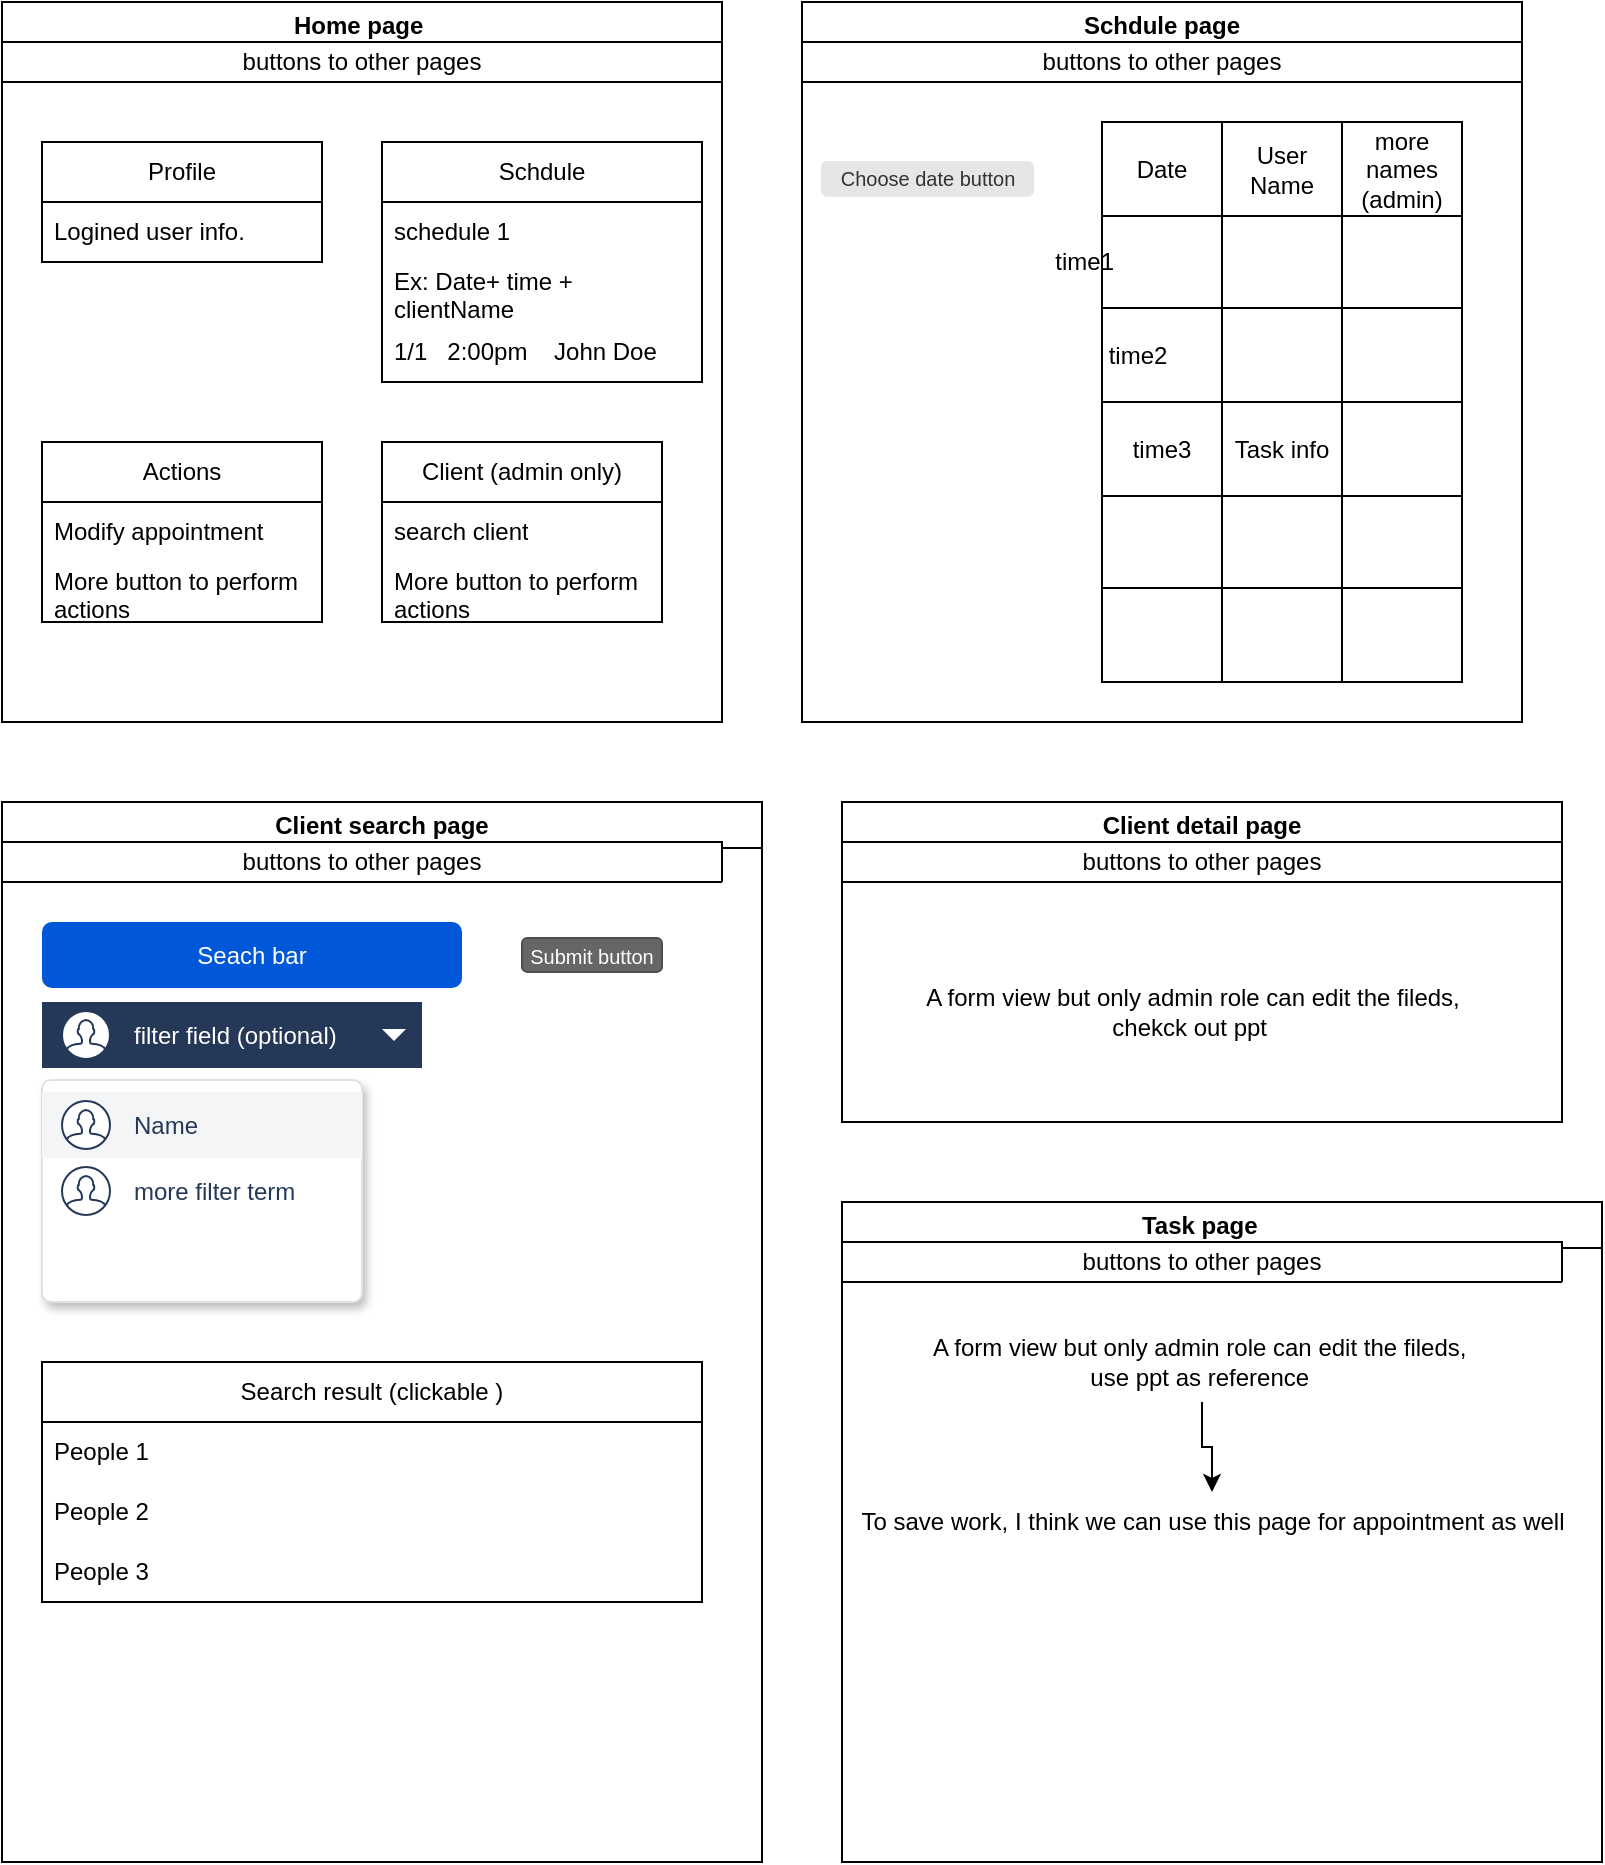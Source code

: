 <mxfile version="22.1.16" type="device">
  <diagram name="Page-1" id="pnvvygcKVCibCrzhDzbN">
    <mxGraphModel dx="794" dy="519" grid="1" gridSize="10" guides="1" tooltips="1" connect="1" arrows="1" fold="1" page="1" pageScale="1" pageWidth="850" pageHeight="1100" math="0" shadow="0">
      <root>
        <mxCell id="0" />
        <mxCell id="1" parent="0" />
        <mxCell id="whdy-unHdP2kEKWUCNcB-2" value="Home page&amp;nbsp;" style="swimlane;whiteSpace=wrap;html=1;" vertex="1" parent="1">
          <mxGeometry x="40" y="40" width="360" height="360" as="geometry" />
        </mxCell>
        <mxCell id="whdy-unHdP2kEKWUCNcB-12" value="Schdule" style="swimlane;fontStyle=0;childLayout=stackLayout;horizontal=1;startSize=30;horizontalStack=0;resizeParent=1;resizeParentMax=0;resizeLast=0;collapsible=1;marginBottom=0;whiteSpace=wrap;html=1;" vertex="1" parent="whdy-unHdP2kEKWUCNcB-2">
          <mxGeometry x="190" y="70" width="160" height="120" as="geometry" />
        </mxCell>
        <mxCell id="whdy-unHdP2kEKWUCNcB-13" value="schedule 1&amp;nbsp;&lt;span style=&quot;white-space: pre;&quot;&gt;&#x9;&lt;/span&gt;&lt;span style=&quot;white-space: pre;&quot;&gt;&#x9;&lt;/span&gt;" style="text;strokeColor=none;fillColor=none;align=left;verticalAlign=middle;spacingLeft=4;spacingRight=4;overflow=hidden;points=[[0,0.5],[1,0.5]];portConstraint=eastwest;rotatable=0;whiteSpace=wrap;html=1;" vertex="1" parent="whdy-unHdP2kEKWUCNcB-12">
          <mxGeometry y="30" width="160" height="30" as="geometry" />
        </mxCell>
        <mxCell id="whdy-unHdP2kEKWUCNcB-14" value="Ex: Date+ time + clientName&lt;span style=&quot;white-space: pre;&quot;&gt;&#x9;&lt;/span&gt;" style="text;strokeColor=none;fillColor=none;align=left;verticalAlign=middle;spacingLeft=4;spacingRight=4;overflow=hidden;points=[[0,0.5],[1,0.5]];portConstraint=eastwest;rotatable=0;whiteSpace=wrap;html=1;" vertex="1" parent="whdy-unHdP2kEKWUCNcB-12">
          <mxGeometry y="60" width="160" height="30" as="geometry" />
        </mxCell>
        <mxCell id="whdy-unHdP2kEKWUCNcB-15" value="1/1 &lt;span style=&quot;white-space: pre;&quot;&gt;&#x9;&lt;/span&gt;2:00pm&lt;span style=&quot;white-space: pre;&quot;&gt;&#x9;&lt;/span&gt;John Doe" style="text;strokeColor=none;fillColor=none;align=left;verticalAlign=middle;spacingLeft=4;spacingRight=4;overflow=hidden;points=[[0,0.5],[1,0.5]];portConstraint=eastwest;rotatable=0;whiteSpace=wrap;html=1;" vertex="1" parent="whdy-unHdP2kEKWUCNcB-12">
          <mxGeometry y="90" width="160" height="30" as="geometry" />
        </mxCell>
        <mxCell id="whdy-unHdP2kEKWUCNcB-8" value="Actions" style="swimlane;fontStyle=0;childLayout=stackLayout;horizontal=1;startSize=30;horizontalStack=0;resizeParent=1;resizeParentMax=0;resizeLast=0;collapsible=1;marginBottom=0;whiteSpace=wrap;html=1;" vertex="1" parent="whdy-unHdP2kEKWUCNcB-2">
          <mxGeometry x="20" y="220" width="140" height="90" as="geometry" />
        </mxCell>
        <mxCell id="whdy-unHdP2kEKWUCNcB-9" value="Modify appointment&amp;nbsp;" style="text;strokeColor=none;fillColor=none;align=left;verticalAlign=middle;spacingLeft=4;spacingRight=4;overflow=hidden;points=[[0,0.5],[1,0.5]];portConstraint=eastwest;rotatable=0;whiteSpace=wrap;html=1;" vertex="1" parent="whdy-unHdP2kEKWUCNcB-8">
          <mxGeometry y="30" width="140" height="30" as="geometry" />
        </mxCell>
        <mxCell id="whdy-unHdP2kEKWUCNcB-10" value="More button to perform actions" style="text;strokeColor=none;fillColor=none;align=left;verticalAlign=middle;spacingLeft=4;spacingRight=4;overflow=hidden;points=[[0,0.5],[1,0.5]];portConstraint=eastwest;rotatable=0;whiteSpace=wrap;html=1;" vertex="1" parent="whdy-unHdP2kEKWUCNcB-8">
          <mxGeometry y="60" width="140" height="30" as="geometry" />
        </mxCell>
        <mxCell id="whdy-unHdP2kEKWUCNcB-16" value="Client (admin only)" style="swimlane;fontStyle=0;childLayout=stackLayout;horizontal=1;startSize=30;horizontalStack=0;resizeParent=1;resizeParentMax=0;resizeLast=0;collapsible=1;marginBottom=0;whiteSpace=wrap;html=1;" vertex="1" parent="whdy-unHdP2kEKWUCNcB-2">
          <mxGeometry x="190" y="220" width="140" height="90" as="geometry" />
        </mxCell>
        <mxCell id="whdy-unHdP2kEKWUCNcB-17" value="search client" style="text;strokeColor=none;fillColor=none;align=left;verticalAlign=middle;spacingLeft=4;spacingRight=4;overflow=hidden;points=[[0,0.5],[1,0.5]];portConstraint=eastwest;rotatable=0;whiteSpace=wrap;html=1;" vertex="1" parent="whdy-unHdP2kEKWUCNcB-16">
          <mxGeometry y="30" width="140" height="30" as="geometry" />
        </mxCell>
        <mxCell id="whdy-unHdP2kEKWUCNcB-18" value="More button to perform actions" style="text;strokeColor=none;fillColor=none;align=left;verticalAlign=middle;spacingLeft=4;spacingRight=4;overflow=hidden;points=[[0,0.5],[1,0.5]];portConstraint=eastwest;rotatable=0;whiteSpace=wrap;html=1;" vertex="1" parent="whdy-unHdP2kEKWUCNcB-16">
          <mxGeometry y="60" width="140" height="30" as="geometry" />
        </mxCell>
        <mxCell id="whdy-unHdP2kEKWUCNcB-20" value="&lt;span style=&quot;font-weight: normal;&quot;&gt;buttons to other pages&lt;/span&gt;" style="swimlane;whiteSpace=wrap;html=1;" vertex="1" parent="whdy-unHdP2kEKWUCNcB-2">
          <mxGeometry y="20" width="360" height="20" as="geometry" />
        </mxCell>
        <mxCell id="whdy-unHdP2kEKWUCNcB-4" value="Profile" style="swimlane;fontStyle=0;childLayout=stackLayout;horizontal=1;startSize=30;horizontalStack=0;resizeParent=1;resizeParentMax=0;resizeLast=0;collapsible=1;marginBottom=0;whiteSpace=wrap;html=1;" vertex="1" parent="1">
          <mxGeometry x="60" y="110" width="140" height="60" as="geometry" />
        </mxCell>
        <mxCell id="whdy-unHdP2kEKWUCNcB-5" value="Logined user info." style="text;strokeColor=none;fillColor=none;align=left;verticalAlign=middle;spacingLeft=4;spacingRight=4;overflow=hidden;points=[[0,0.5],[1,0.5]];portConstraint=eastwest;rotatable=0;whiteSpace=wrap;html=1;" vertex="1" parent="whdy-unHdP2kEKWUCNcB-4">
          <mxGeometry y="30" width="140" height="30" as="geometry" />
        </mxCell>
        <mxCell id="whdy-unHdP2kEKWUCNcB-21" value="Schdule page" style="swimlane;whiteSpace=wrap;html=1;" vertex="1" parent="1">
          <mxGeometry x="440" y="40" width="360" height="360" as="geometry" />
        </mxCell>
        <mxCell id="whdy-unHdP2kEKWUCNcB-32" value="&lt;span style=&quot;font-weight: normal;&quot;&gt;buttons to other pages&lt;/span&gt;" style="swimlane;whiteSpace=wrap;html=1;" vertex="1" parent="whdy-unHdP2kEKWUCNcB-21">
          <mxGeometry y="20" width="360" height="20" as="geometry" />
        </mxCell>
        <mxCell id="whdy-unHdP2kEKWUCNcB-59" value="" style="childLayout=tableLayout;recursiveResize=0;shadow=0;fillColor=none;" vertex="1" parent="whdy-unHdP2kEKWUCNcB-21">
          <mxGeometry x="150" y="60" width="180" height="140" as="geometry" />
        </mxCell>
        <mxCell id="whdy-unHdP2kEKWUCNcB-60" value="" style="shape=tableRow;horizontal=0;startSize=0;swimlaneHead=0;swimlaneBody=0;top=0;left=0;bottom=0;right=0;dropTarget=0;collapsible=0;recursiveResize=0;expand=0;fontStyle=0;fillColor=none;strokeColor=inherit;" vertex="1" parent="whdy-unHdP2kEKWUCNcB-59">
          <mxGeometry width="180" height="47" as="geometry" />
        </mxCell>
        <mxCell id="whdy-unHdP2kEKWUCNcB-61" value="Date" style="connectable=0;recursiveResize=0;strokeColor=inherit;fillColor=none;align=center;whiteSpace=wrap;html=1;" vertex="1" parent="whdy-unHdP2kEKWUCNcB-60">
          <mxGeometry width="60" height="47" as="geometry">
            <mxRectangle width="60" height="47" as="alternateBounds" />
          </mxGeometry>
        </mxCell>
        <mxCell id="whdy-unHdP2kEKWUCNcB-62" value="User Name" style="connectable=0;recursiveResize=0;strokeColor=inherit;fillColor=none;align=center;whiteSpace=wrap;html=1;" vertex="1" parent="whdy-unHdP2kEKWUCNcB-60">
          <mxGeometry x="60" width="60" height="47" as="geometry">
            <mxRectangle width="60" height="47" as="alternateBounds" />
          </mxGeometry>
        </mxCell>
        <mxCell id="whdy-unHdP2kEKWUCNcB-63" value="more names (admin)" style="connectable=0;recursiveResize=0;strokeColor=inherit;fillColor=none;align=center;whiteSpace=wrap;html=1;" vertex="1" parent="whdy-unHdP2kEKWUCNcB-60">
          <mxGeometry x="120" width="60" height="47" as="geometry">
            <mxRectangle width="60" height="47" as="alternateBounds" />
          </mxGeometry>
        </mxCell>
        <mxCell id="whdy-unHdP2kEKWUCNcB-64" style="shape=tableRow;horizontal=0;startSize=0;swimlaneHead=0;swimlaneBody=0;top=0;left=0;bottom=0;right=0;dropTarget=0;collapsible=0;recursiveResize=0;expand=0;fontStyle=0;fillColor=none;strokeColor=inherit;" vertex="1" parent="whdy-unHdP2kEKWUCNcB-59">
          <mxGeometry y="47" width="180" height="46" as="geometry" />
        </mxCell>
        <mxCell id="whdy-unHdP2kEKWUCNcB-65" value="time1&lt;span style=&quot;white-space: pre;&quot;&gt;&#x9;&lt;/span&gt;&lt;span style=&quot;white-space: pre;&quot;&gt;&#x9;&lt;/span&gt;&lt;span style=&quot;white-space: pre;&quot;&gt;&#x9;&lt;/span&gt;" style="connectable=0;recursiveResize=0;strokeColor=inherit;fillColor=none;align=center;whiteSpace=wrap;html=1;" vertex="1" parent="whdy-unHdP2kEKWUCNcB-64">
          <mxGeometry width="60" height="46" as="geometry">
            <mxRectangle width="60" height="46" as="alternateBounds" />
          </mxGeometry>
        </mxCell>
        <mxCell id="whdy-unHdP2kEKWUCNcB-66" value="" style="connectable=0;recursiveResize=0;strokeColor=inherit;fillColor=none;align=center;whiteSpace=wrap;html=1;" vertex="1" parent="whdy-unHdP2kEKWUCNcB-64">
          <mxGeometry x="60" width="60" height="46" as="geometry">
            <mxRectangle width="60" height="46" as="alternateBounds" />
          </mxGeometry>
        </mxCell>
        <mxCell id="whdy-unHdP2kEKWUCNcB-67" value="" style="connectable=0;recursiveResize=0;strokeColor=inherit;fillColor=none;align=center;whiteSpace=wrap;html=1;" vertex="1" parent="whdy-unHdP2kEKWUCNcB-64">
          <mxGeometry x="120" width="60" height="46" as="geometry">
            <mxRectangle width="60" height="46" as="alternateBounds" />
          </mxGeometry>
        </mxCell>
        <mxCell id="whdy-unHdP2kEKWUCNcB-68" style="shape=tableRow;horizontal=0;startSize=0;swimlaneHead=0;swimlaneBody=0;top=0;left=0;bottom=0;right=0;dropTarget=0;collapsible=0;recursiveResize=0;expand=0;fontStyle=0;fillColor=none;strokeColor=inherit;" vertex="1" parent="whdy-unHdP2kEKWUCNcB-59">
          <mxGeometry y="93" width="180" height="47" as="geometry" />
        </mxCell>
        <mxCell id="whdy-unHdP2kEKWUCNcB-69" value="time2&lt;span style=&quot;white-space: pre;&quot;&gt;&#x9;&lt;/span&gt;" style="connectable=0;recursiveResize=0;strokeColor=inherit;fillColor=none;align=center;whiteSpace=wrap;html=1;" vertex="1" parent="whdy-unHdP2kEKWUCNcB-68">
          <mxGeometry width="60" height="47" as="geometry">
            <mxRectangle width="60" height="47" as="alternateBounds" />
          </mxGeometry>
        </mxCell>
        <mxCell id="whdy-unHdP2kEKWUCNcB-70" value="" style="connectable=0;recursiveResize=0;strokeColor=inherit;fillColor=none;align=center;whiteSpace=wrap;html=1;" vertex="1" parent="whdy-unHdP2kEKWUCNcB-68">
          <mxGeometry x="60" width="60" height="47" as="geometry">
            <mxRectangle width="60" height="47" as="alternateBounds" />
          </mxGeometry>
        </mxCell>
        <mxCell id="whdy-unHdP2kEKWUCNcB-71" value="" style="connectable=0;recursiveResize=0;strokeColor=inherit;fillColor=none;align=center;whiteSpace=wrap;html=1;" vertex="1" parent="whdy-unHdP2kEKWUCNcB-68">
          <mxGeometry x="120" width="60" height="47" as="geometry">
            <mxRectangle width="60" height="47" as="alternateBounds" />
          </mxGeometry>
        </mxCell>
        <mxCell id="whdy-unHdP2kEKWUCNcB-72" value="" style="childLayout=tableLayout;recursiveResize=0;shadow=0;fillColor=none;" vertex="1" parent="whdy-unHdP2kEKWUCNcB-21">
          <mxGeometry x="150" y="200" width="180" height="140" as="geometry" />
        </mxCell>
        <mxCell id="whdy-unHdP2kEKWUCNcB-73" value="" style="shape=tableRow;horizontal=0;startSize=0;swimlaneHead=0;swimlaneBody=0;top=0;left=0;bottom=0;right=0;dropTarget=0;collapsible=0;recursiveResize=0;expand=0;fontStyle=0;fillColor=none;strokeColor=inherit;" vertex="1" parent="whdy-unHdP2kEKWUCNcB-72">
          <mxGeometry width="180" height="47" as="geometry" />
        </mxCell>
        <mxCell id="whdy-unHdP2kEKWUCNcB-74" value="time3" style="connectable=0;recursiveResize=0;strokeColor=inherit;fillColor=none;align=center;whiteSpace=wrap;html=1;" vertex="1" parent="whdy-unHdP2kEKWUCNcB-73">
          <mxGeometry width="60" height="47" as="geometry">
            <mxRectangle width="60" height="47" as="alternateBounds" />
          </mxGeometry>
        </mxCell>
        <mxCell id="whdy-unHdP2kEKWUCNcB-75" value="Task info" style="connectable=0;recursiveResize=0;strokeColor=inherit;fillColor=none;align=center;whiteSpace=wrap;html=1;" vertex="1" parent="whdy-unHdP2kEKWUCNcB-73">
          <mxGeometry x="60" width="60" height="47" as="geometry">
            <mxRectangle width="60" height="47" as="alternateBounds" />
          </mxGeometry>
        </mxCell>
        <mxCell id="whdy-unHdP2kEKWUCNcB-76" value="" style="connectable=0;recursiveResize=0;strokeColor=inherit;fillColor=none;align=center;whiteSpace=wrap;html=1;" vertex="1" parent="whdy-unHdP2kEKWUCNcB-73">
          <mxGeometry x="120" width="60" height="47" as="geometry">
            <mxRectangle width="60" height="47" as="alternateBounds" />
          </mxGeometry>
        </mxCell>
        <mxCell id="whdy-unHdP2kEKWUCNcB-77" style="shape=tableRow;horizontal=0;startSize=0;swimlaneHead=0;swimlaneBody=0;top=0;left=0;bottom=0;right=0;dropTarget=0;collapsible=0;recursiveResize=0;expand=0;fontStyle=0;fillColor=none;strokeColor=inherit;" vertex="1" parent="whdy-unHdP2kEKWUCNcB-72">
          <mxGeometry y="47" width="180" height="46" as="geometry" />
        </mxCell>
        <mxCell id="whdy-unHdP2kEKWUCNcB-78" value="" style="connectable=0;recursiveResize=0;strokeColor=inherit;fillColor=none;align=center;whiteSpace=wrap;html=1;" vertex="1" parent="whdy-unHdP2kEKWUCNcB-77">
          <mxGeometry width="60" height="46" as="geometry">
            <mxRectangle width="60" height="46" as="alternateBounds" />
          </mxGeometry>
        </mxCell>
        <mxCell id="whdy-unHdP2kEKWUCNcB-79" value="" style="connectable=0;recursiveResize=0;strokeColor=inherit;fillColor=none;align=center;whiteSpace=wrap;html=1;" vertex="1" parent="whdy-unHdP2kEKWUCNcB-77">
          <mxGeometry x="60" width="60" height="46" as="geometry">
            <mxRectangle width="60" height="46" as="alternateBounds" />
          </mxGeometry>
        </mxCell>
        <mxCell id="whdy-unHdP2kEKWUCNcB-80" value="" style="connectable=0;recursiveResize=0;strokeColor=inherit;fillColor=none;align=center;whiteSpace=wrap;html=1;" vertex="1" parent="whdy-unHdP2kEKWUCNcB-77">
          <mxGeometry x="120" width="60" height="46" as="geometry">
            <mxRectangle width="60" height="46" as="alternateBounds" />
          </mxGeometry>
        </mxCell>
        <mxCell id="whdy-unHdP2kEKWUCNcB-81" style="shape=tableRow;horizontal=0;startSize=0;swimlaneHead=0;swimlaneBody=0;top=0;left=0;bottom=0;right=0;dropTarget=0;collapsible=0;recursiveResize=0;expand=0;fontStyle=0;fillColor=none;strokeColor=inherit;" vertex="1" parent="whdy-unHdP2kEKWUCNcB-72">
          <mxGeometry y="93" width="180" height="47" as="geometry" />
        </mxCell>
        <mxCell id="whdy-unHdP2kEKWUCNcB-82" value="" style="connectable=0;recursiveResize=0;strokeColor=inherit;fillColor=none;align=center;whiteSpace=wrap;html=1;" vertex="1" parent="whdy-unHdP2kEKWUCNcB-81">
          <mxGeometry width="60" height="47" as="geometry">
            <mxRectangle width="60" height="47" as="alternateBounds" />
          </mxGeometry>
        </mxCell>
        <mxCell id="whdy-unHdP2kEKWUCNcB-83" value="" style="connectable=0;recursiveResize=0;strokeColor=inherit;fillColor=none;align=center;whiteSpace=wrap;html=1;" vertex="1" parent="whdy-unHdP2kEKWUCNcB-81">
          <mxGeometry x="60" width="60" height="47" as="geometry">
            <mxRectangle width="60" height="47" as="alternateBounds" />
          </mxGeometry>
        </mxCell>
        <mxCell id="whdy-unHdP2kEKWUCNcB-84" value="" style="connectable=0;recursiveResize=0;strokeColor=inherit;fillColor=none;align=center;whiteSpace=wrap;html=1;" vertex="1" parent="whdy-unHdP2kEKWUCNcB-81">
          <mxGeometry x="120" width="60" height="47" as="geometry">
            <mxRectangle width="60" height="47" as="alternateBounds" />
          </mxGeometry>
        </mxCell>
        <mxCell id="whdy-unHdP2kEKWUCNcB-86" value="Choose date button" style="rounded=1;html=1;shadow=0;dashed=0;whiteSpace=wrap;fontSize=10;fillColor=#E6E6E6;align=center;strokeColor=#E6E6E6;fontColor=#333333;" vertex="1" parent="whdy-unHdP2kEKWUCNcB-21">
          <mxGeometry x="10" y="80" width="105.5" height="16.88" as="geometry" />
        </mxCell>
        <mxCell id="whdy-unHdP2kEKWUCNcB-87" value="Client search page" style="swimlane;whiteSpace=wrap;html=1;" vertex="1" parent="1">
          <mxGeometry x="40" y="440" width="380" height="530" as="geometry" />
        </mxCell>
        <mxCell id="whdy-unHdP2kEKWUCNcB-98" value="&lt;span style=&quot;font-weight: normal;&quot;&gt;buttons to other pages&lt;/span&gt;" style="swimlane;whiteSpace=wrap;html=1;" vertex="1" parent="whdy-unHdP2kEKWUCNcB-87">
          <mxGeometry y="20" width="360" height="20" as="geometry" />
        </mxCell>
        <mxCell id="whdy-unHdP2kEKWUCNcB-99" value="Seach bar" style="rounded=1;fillColor=#0057D8;strokeColor=none;html=1;whiteSpace=wrap;fontColor=#ffffff;align=center;verticalAlign=middle;fontStyle=0;fontSize=12;sketch=0;" vertex="1" parent="whdy-unHdP2kEKWUCNcB-87">
          <mxGeometry x="20" y="60" width="210" height="33" as="geometry" />
        </mxCell>
        <mxCell id="whdy-unHdP2kEKWUCNcB-104" value="Submit button" style="rounded=1;html=1;shadow=0;dashed=0;whiteSpace=wrap;fontSize=10;fillColor=#666666;align=center;strokeColor=#4D4D4D;fontColor=#ffffff;" vertex="1" parent="whdy-unHdP2kEKWUCNcB-87">
          <mxGeometry x="260" y="68.06" width="70" height="16.88" as="geometry" />
        </mxCell>
        <mxCell id="whdy-unHdP2kEKWUCNcB-107" value="" style="rounded=1;fillColor=#253858;strokeColor=none;html=1;arcSize=0;" vertex="1" parent="whdy-unHdP2kEKWUCNcB-87">
          <mxGeometry x="20" y="100" width="190" height="33" as="geometry" />
        </mxCell>
        <mxCell id="whdy-unHdP2kEKWUCNcB-108" value="" style="shape=triangle;direction=south;fillColor=#ffffff;strokeColor=none;html=1" vertex="1" parent="whdy-unHdP2kEKWUCNcB-107">
          <mxGeometry x="1" y="0.5" width="12" height="6" relative="1" as="geometry">
            <mxPoint x="-20" y="-3" as="offset" />
          </mxGeometry>
        </mxCell>
        <mxCell id="whdy-unHdP2kEKWUCNcB-109" value="filter field (optional)" style="shape=mxgraph.ios7.icons.user;fillColor=#ffffff;strokeColor=#253858;html=1;fontColor=#ffffff;align=left;fontSize=12;spacingLeft=10;labelPosition=right;verticalLabelPosition=middle;verticalAlign=middle;" vertex="1" parent="whdy-unHdP2kEKWUCNcB-107">
          <mxGeometry y="0.5" width="24" height="24" relative="1" as="geometry">
            <mxPoint x="10" y="-12" as="offset" />
          </mxGeometry>
        </mxCell>
        <mxCell id="whdy-unHdP2kEKWUCNcB-110" value="" style="rounded=1;fillColor=#ffffff;strokeColor=#DFE1E5;shadow=1;html=1;arcSize=4" vertex="1" parent="whdy-unHdP2kEKWUCNcB-87">
          <mxGeometry x="20" y="139" width="160" height="111" as="geometry" />
        </mxCell>
        <mxCell id="whdy-unHdP2kEKWUCNcB-111" value="" style="rounded=0;fillColor=#F4F5F7;strokeColor=none;shadow=0;html=1;align=left;fontSize=12;spacingLeft=10;fontColor=#253858;resizeWidth=1" vertex="1" parent="whdy-unHdP2kEKWUCNcB-110">
          <mxGeometry width="160" height="33" relative="1" as="geometry">
            <mxPoint y="6" as="offset" />
          </mxGeometry>
        </mxCell>
        <mxCell id="whdy-unHdP2kEKWUCNcB-112" value="Name&lt;span style=&quot;white-space: pre;&quot;&gt;&#x9;&lt;/span&gt;" style="shape=mxgraph.ios7.icons.user;fillColor=#ffffff;strokeColor=#253858;html=1;fontColor=#253858;align=left;fontSize=12;spacingLeft=10;labelPosition=right;verticalLabelPosition=middle;verticalAlign=middle;" vertex="1" parent="whdy-unHdP2kEKWUCNcB-111">
          <mxGeometry y="0.5" width="24" height="24" relative="1" as="geometry">
            <mxPoint x="10" y="-12" as="offset" />
          </mxGeometry>
        </mxCell>
        <mxCell id="whdy-unHdP2kEKWUCNcB-113" value="" style="rounded=0;fillColor=none;strokeColor=none;shadow=0;html=1;align=left;fontSize=12;spacingLeft=10;fontColor=#253858;resizeWidth=1" vertex="1" parent="whdy-unHdP2kEKWUCNcB-110">
          <mxGeometry width="160" height="33" relative="1" as="geometry">
            <mxPoint y="39" as="offset" />
          </mxGeometry>
        </mxCell>
        <mxCell id="whdy-unHdP2kEKWUCNcB-114" value="more filter term" style="shape=mxgraph.ios7.icons.user;fillColor=#ffffff;strokeColor=#253858;html=1;fontColor=#253858;align=left;fontSize=12;spacingLeft=10;labelPosition=right;verticalLabelPosition=middle;verticalAlign=middle;" vertex="1" parent="whdy-unHdP2kEKWUCNcB-113">
          <mxGeometry y="0.5" width="24" height="24" relative="1" as="geometry">
            <mxPoint x="10" y="-12" as="offset" />
          </mxGeometry>
        </mxCell>
        <mxCell id="whdy-unHdP2kEKWUCNcB-118" value="Search result (clickable )" style="swimlane;fontStyle=0;childLayout=stackLayout;horizontal=1;startSize=30;horizontalStack=0;resizeParent=1;resizeParentMax=0;resizeLast=0;collapsible=1;marginBottom=0;whiteSpace=wrap;html=1;" vertex="1" parent="whdy-unHdP2kEKWUCNcB-87">
          <mxGeometry x="20" y="280" width="330" height="120" as="geometry" />
        </mxCell>
        <mxCell id="whdy-unHdP2kEKWUCNcB-119" value="People 1" style="text;strokeColor=none;fillColor=none;align=left;verticalAlign=middle;spacingLeft=4;spacingRight=4;overflow=hidden;points=[[0,0.5],[1,0.5]];portConstraint=eastwest;rotatable=0;whiteSpace=wrap;html=1;" vertex="1" parent="whdy-unHdP2kEKWUCNcB-118">
          <mxGeometry y="30" width="330" height="30" as="geometry" />
        </mxCell>
        <mxCell id="whdy-unHdP2kEKWUCNcB-120" value="People 2&lt;span style=&quot;white-space: pre;&quot;&gt;&#x9;&lt;/span&gt;" style="text;strokeColor=none;fillColor=none;align=left;verticalAlign=middle;spacingLeft=4;spacingRight=4;overflow=hidden;points=[[0,0.5],[1,0.5]];portConstraint=eastwest;rotatable=0;whiteSpace=wrap;html=1;" vertex="1" parent="whdy-unHdP2kEKWUCNcB-118">
          <mxGeometry y="60" width="330" height="30" as="geometry" />
        </mxCell>
        <mxCell id="whdy-unHdP2kEKWUCNcB-121" value="People 3" style="text;strokeColor=none;fillColor=none;align=left;verticalAlign=middle;spacingLeft=4;spacingRight=4;overflow=hidden;points=[[0,0.5],[1,0.5]];portConstraint=eastwest;rotatable=0;whiteSpace=wrap;html=1;" vertex="1" parent="whdy-unHdP2kEKWUCNcB-118">
          <mxGeometry y="90" width="330" height="30" as="geometry" />
        </mxCell>
        <mxCell id="whdy-unHdP2kEKWUCNcB-122" value="Client detail page" style="swimlane;whiteSpace=wrap;html=1;" vertex="1" parent="1">
          <mxGeometry x="460" y="440" width="360" height="160" as="geometry" />
        </mxCell>
        <mxCell id="whdy-unHdP2kEKWUCNcB-133" value="&lt;span style=&quot;font-weight: normal;&quot;&gt;buttons to other pages&lt;/span&gt;" style="swimlane;whiteSpace=wrap;html=1;" vertex="1" parent="whdy-unHdP2kEKWUCNcB-122">
          <mxGeometry y="20" width="360" height="20" as="geometry" />
        </mxCell>
        <mxCell id="whdy-unHdP2kEKWUCNcB-134" value="A form view but only admin role can edit the fileds, &lt;br&gt;chekck out ppt&amp;nbsp;" style="text;html=1;align=center;verticalAlign=middle;resizable=0;points=[];autosize=1;strokeColor=none;fillColor=none;" vertex="1" parent="whdy-unHdP2kEKWUCNcB-122">
          <mxGeometry x="30" y="84.94" width="290" height="40" as="geometry" />
        </mxCell>
        <mxCell id="whdy-unHdP2kEKWUCNcB-150" value="Task page&lt;span style=&quot;white-space: pre;&quot;&gt;&#x9;&lt;/span&gt;" style="swimlane;whiteSpace=wrap;html=1;" vertex="1" parent="1">
          <mxGeometry x="460" y="640" width="380" height="330" as="geometry" />
        </mxCell>
        <mxCell id="whdy-unHdP2kEKWUCNcB-151" value="&lt;span style=&quot;font-weight: normal;&quot;&gt;buttons to other pages&lt;/span&gt;" style="swimlane;whiteSpace=wrap;html=1;" vertex="1" parent="whdy-unHdP2kEKWUCNcB-150">
          <mxGeometry y="20" width="360" height="20" as="geometry" />
        </mxCell>
        <mxCell id="whdy-unHdP2kEKWUCNcB-154" value="" style="edgeStyle=orthogonalEdgeStyle;rounded=0;orthogonalLoop=1;jettySize=auto;html=1;" edge="1" parent="whdy-unHdP2kEKWUCNcB-150" source="whdy-unHdP2kEKWUCNcB-152" target="whdy-unHdP2kEKWUCNcB-153">
          <mxGeometry relative="1" as="geometry" />
        </mxCell>
        <mxCell id="whdy-unHdP2kEKWUCNcB-152" value="A form view but only admin role can edit the fileds,&amp;nbsp;&lt;br&gt;use ppt as reference&amp;nbsp;" style="text;html=1;align=center;verticalAlign=middle;resizable=0;points=[];autosize=1;strokeColor=none;fillColor=none;" vertex="1" parent="whdy-unHdP2kEKWUCNcB-150">
          <mxGeometry x="35" y="60.0" width="290" height="40" as="geometry" />
        </mxCell>
        <mxCell id="whdy-unHdP2kEKWUCNcB-153" value="To save work, I think we can use this page for appointment as well" style="text;html=1;align=center;verticalAlign=middle;resizable=0;points=[];autosize=1;strokeColor=none;fillColor=none;" vertex="1" parent="whdy-unHdP2kEKWUCNcB-150">
          <mxGeometry x="-5" y="145.0" width="380" height="30" as="geometry" />
        </mxCell>
      </root>
    </mxGraphModel>
  </diagram>
</mxfile>
